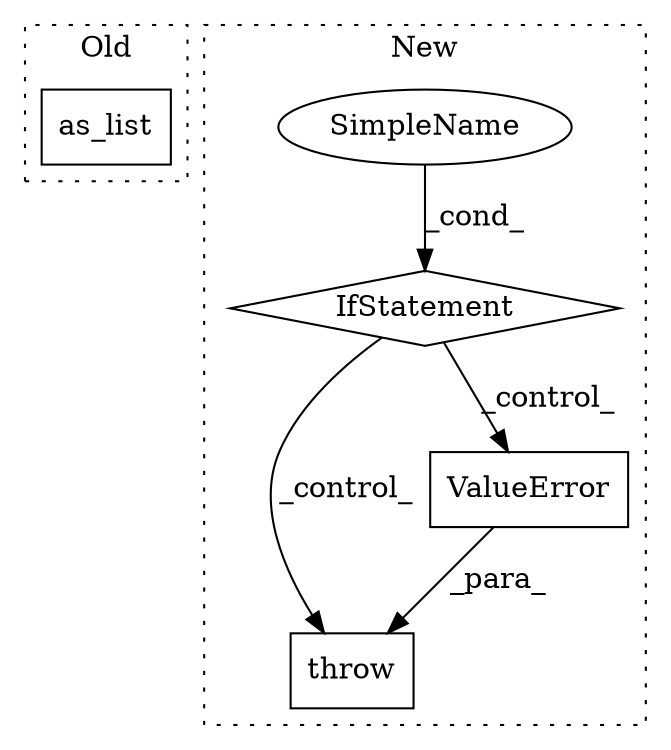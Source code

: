 digraph G {
subgraph cluster0 {
1 [label="as_list" a="32" s="1902" l="9" shape="box"];
label = "Old";
style="dotted";
}
subgraph cluster1 {
2 [label="throw" a="53" s="2722" l="6" shape="box"];
3 [label="IfStatement" a="25" s="2688,2712" l="4,2" shape="diamond"];
4 [label="ValueError" a="32" s="2728,2798" l="11,1" shape="box"];
5 [label="SimpleName" a="42" s="" l="" shape="ellipse"];
label = "New";
style="dotted";
}
3 -> 2 [label="_control_"];
3 -> 4 [label="_control_"];
4 -> 2 [label="_para_"];
5 -> 3 [label="_cond_"];
}